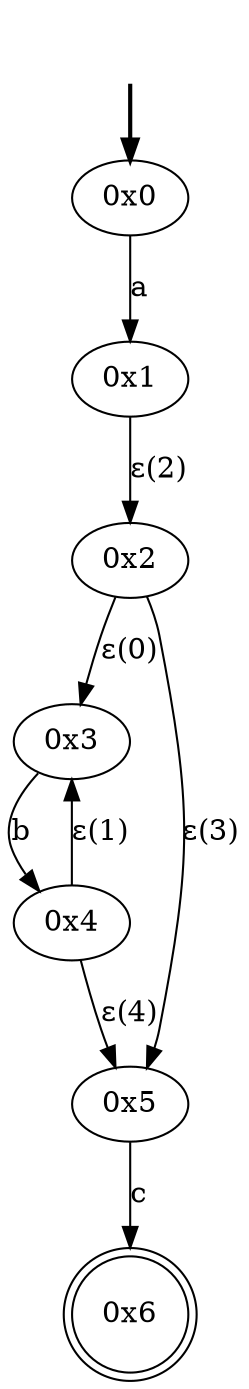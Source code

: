 digraph {
	fake [style=invisible]
	"0x0" [root=true]
	"0x1"
	"0x2"
	"0x3"
	"0x4"
	"0x5"
	"0x6" [shape=doublecircle]
	fake -> "0x0" [style=bold]
	"0x0" -> "0x1" [label=a]
	"0x2" -> "0x3" [label="ε(0)"]
	"0x3" -> "0x4" [label=b]
	"0x4" -> "0x3" [label="ε(1)"]
	"0x1" -> "0x2" [label="ε(2)"]
	"0x5" -> "0x6" [label=c]
	"0x2" -> "0x5" [label="ε(3)"]
	"0x4" -> "0x5" [label="ε(4)"]
}
